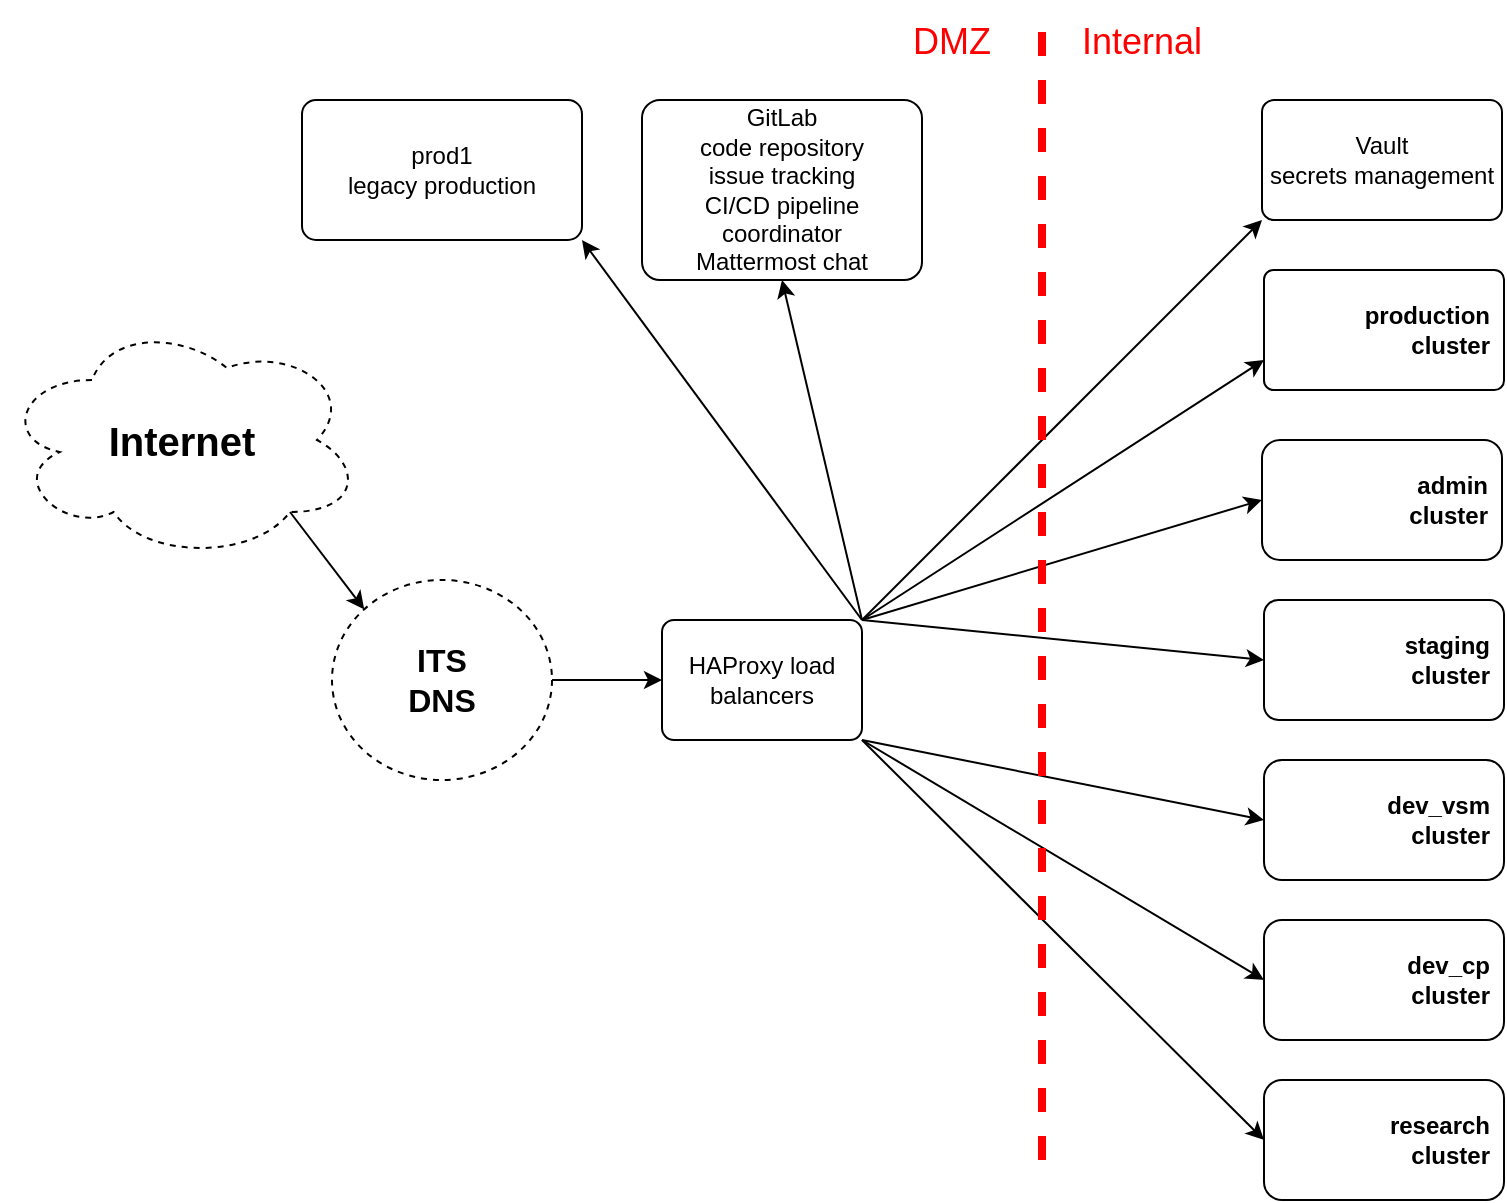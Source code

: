 <mxfile version="16.4.0" type="device"><diagram id="jypZsJmhGCqAaLn2Il6_" name="Page-1"><mxGraphModel dx="1956" dy="829" grid="1" gridSize="10" guides="1" tooltips="1" connect="1" arrows="1" fold="1" page="1" pageScale="1" pageWidth="850" pageHeight="1100" math="0" shadow="0"><root><mxCell id="0"/><mxCell id="1" parent="0"/><mxCell id="ssO4QC-9UpLF29hUccAE-64" style="rounded=0;orthogonalLoop=1;jettySize=auto;html=1;exitX=0.8;exitY=0.8;exitDx=0;exitDy=0;exitPerimeter=0;entryX=0;entryY=0;entryDx=0;entryDy=0;" parent="1" source="ssO4QC-9UpLF29hUccAE-2" target="ssO4QC-9UpLF29hUccAE-63" edge="1"><mxGeometry relative="1" as="geometry"><mxPoint x="-831.25" y="765.5" as="targetPoint"/><mxPoint x="-437.25" y="790" as="sourcePoint"/></mxGeometry></mxCell><mxCell id="ssO4QC-9UpLF29hUccAE-2" value="&lt;b&gt;&lt;font style=&quot;font-size: 20px&quot;&gt;Internet&lt;/font&gt;&lt;/b&gt;" style="ellipse;shape=cloud;whiteSpace=wrap;html=1;align=center;dashed=1;fillColor=none;" parent="1" vertex="1"><mxGeometry x="-440" y="790" width="180" height="120" as="geometry"/></mxCell><mxCell id="ssO4QC-9UpLF29hUccAE-77" style="edgeStyle=none;orthogonalLoop=1;jettySize=auto;html=1;exitX=1;exitY=0;exitDx=0;exitDy=0;entryX=0;entryY=0.5;entryDx=0;entryDy=0;" parent="1" source="ssO4QC-9UpLF29hUccAE-3" target="ssO4QC-9UpLF29hUccAE-33" edge="1"><mxGeometry relative="1" as="geometry"><mxPoint x="-249.5" y="574.0" as="targetPoint"/></mxGeometry></mxCell><mxCell id="ssO4QC-9UpLF29hUccAE-78" style="edgeStyle=none;orthogonalLoop=1;jettySize=auto;html=1;exitX=1;exitY=0;exitDx=0;exitDy=0;entryX=0;entryY=0.75;entryDx=0;entryDy=0;" parent="1" source="ssO4QC-9UpLF29hUccAE-3" target="ssO4QC-9UpLF29hUccAE-26" edge="1"><mxGeometry relative="1" as="geometry"><mxPoint x="34" y="732" as="targetPoint"/></mxGeometry></mxCell><mxCell id="ssO4QC-9UpLF29hUccAE-79" style="edgeStyle=none;orthogonalLoop=1;jettySize=auto;html=1;exitX=1;exitY=0;exitDx=0;exitDy=0;entryX=0;entryY=0.5;entryDx=0;entryDy=0;" parent="1" source="ssO4QC-9UpLF29hUccAE-3" target="ssO4QC-9UpLF29hUccAE-27" edge="1"><mxGeometry relative="1" as="geometry"><mxPoint x="43.5" y="1065" as="sourcePoint"/></mxGeometry></mxCell><mxCell id="ssO4QC-9UpLF29hUccAE-82" style="edgeStyle=none;orthogonalLoop=1;jettySize=auto;html=1;exitX=1;exitY=0;exitDx=0;exitDy=0;entryX=0;entryY=1;entryDx=0;entryDy=0;" parent="1" source="ssO4QC-9UpLF29hUccAE-3" target="ssO4QC-9UpLF29hUccAE-31" edge="1"><mxGeometry relative="1" as="geometry"/></mxCell><mxCell id="ssO4QC-9UpLF29hUccAE-3" value="HAProxy load balancers" style="rounded=1;arcSize=10;whiteSpace=wrap;html=1;align=center;fillColor=none;" parent="1" vertex="1"><mxGeometry x="-110" y="940" width="100" height="60" as="geometry"/></mxCell><mxCell id="ssO4QC-9UpLF29hUccAE-83" style="edgeStyle=none;orthogonalLoop=1;jettySize=auto;html=1;exitX=1;exitY=1;exitDx=0;exitDy=0;entryX=0;entryY=0.5;entryDx=0;entryDy=0;" parent="1" source="ssO4QC-9UpLF29hUccAE-3" target="ssO4QC-9UpLF29hUccAE-28" edge="1"><mxGeometry relative="1" as="geometry"><mxPoint x="43.5" y="1065" as="sourcePoint"/></mxGeometry></mxCell><mxCell id="ssO4QC-9UpLF29hUccAE-84" style="edgeStyle=none;orthogonalLoop=1;jettySize=auto;html=1;exitX=1;exitY=1;exitDx=0;exitDy=0;entryX=0;entryY=0.5;entryDx=0;entryDy=0;" parent="1" source="ssO4QC-9UpLF29hUccAE-3" target="ssO4QC-9UpLF29hUccAE-29" edge="1"><mxGeometry relative="1" as="geometry"><mxPoint x="43.5" y="1065" as="sourcePoint"/></mxGeometry></mxCell><mxCell id="ssO4QC-9UpLF29hUccAE-86" style="edgeStyle=none;orthogonalLoop=1;jettySize=auto;html=1;exitX=1;exitY=1;exitDx=0;exitDy=0;entryX=0;entryY=0.5;entryDx=0;entryDy=0;" parent="1" source="ssO4QC-9UpLF29hUccAE-3" target="ssO4QC-9UpLF29hUccAE-41" edge="1"><mxGeometry relative="1" as="geometry"><mxPoint x="43.5" y="1065" as="sourcePoint"/></mxGeometry></mxCell><mxCell id="ssO4QC-9UpLF29hUccAE-30" value="GitLab&lt;br&gt;code repository&lt;br&gt;issue tracking&lt;br&gt;CI/CD pipeline coordinator&lt;br&gt;Mattermost chat" style="rounded=1;arcSize=10;whiteSpace=wrap;html=1;align=center;fillColor=none;" parent="1" vertex="1"><mxGeometry x="-120" y="680" width="140" height="90" as="geometry"/></mxCell><mxCell id="ssO4QC-9UpLF29hUccAE-31" value="Vault&lt;br&gt;secrets management" style="rounded=1;arcSize=10;whiteSpace=wrap;html=1;align=center;" parent="1" vertex="1"><mxGeometry x="190" y="680" width="120" height="60" as="geometry"/></mxCell><mxCell id="ssO4QC-9UpLF29hUccAE-62" value="prod1&lt;br&gt;legacy production" style="rounded=1;arcSize=10;whiteSpace=wrap;html=1;align=center;fillColor=none;" parent="1" vertex="1"><mxGeometry x="-290" y="680" width="140" height="70" as="geometry"/></mxCell><mxCell id="ssO4QC-9UpLF29hUccAE-69" style="edgeStyle=none;orthogonalLoop=1;jettySize=auto;html=1;entryX=0;entryY=0.5;entryDx=0;entryDy=0;exitX=1;exitY=0.5;exitDx=0;exitDy=0;strokeWidth=1;strokeColor=#000000;" parent="1" source="ssO4QC-9UpLF29hUccAE-63" target="ssO4QC-9UpLF29hUccAE-3" edge="1"><mxGeometry relative="1" as="geometry"><mxPoint x="-671.25" y="820.5" as="sourcePoint"/><mxPoint x="-487.27" y="732.53" as="targetPoint"/></mxGeometry></mxCell><mxCell id="ssO4QC-9UpLF29hUccAE-72" style="edgeStyle=none;orthogonalLoop=1;jettySize=auto;html=1;entryX=1;entryY=1;entryDx=0;entryDy=0;exitX=1;exitY=0;exitDx=0;exitDy=0;" parent="1" source="ssO4QC-9UpLF29hUccAE-3" target="ssO4QC-9UpLF29hUccAE-62" edge="1"><mxGeometry relative="1" as="geometry"><mxPoint x="-147" y="650" as="sourcePoint"/><mxPoint x="343" y="695" as="targetPoint"/></mxGeometry></mxCell><mxCell id="ssO4QC-9UpLF29hUccAE-81" style="edgeStyle=none;orthogonalLoop=1;jettySize=auto;html=1;entryX=0.5;entryY=1;entryDx=0;entryDy=0;exitX=1;exitY=0;exitDx=0;exitDy=0;" parent="1" source="ssO4QC-9UpLF29hUccAE-3" target="ssO4QC-9UpLF29hUccAE-30" edge="1"><mxGeometry relative="1" as="geometry"><mxPoint x="-327" y="860" as="sourcePoint"/></mxGeometry></mxCell><mxCell id="ssO4QC-9UpLF29hUccAE-63" value="&lt;b style=&quot;font-size: 16px&quot;&gt;ITS&lt;br&gt;DNS&lt;/b&gt;" style="ellipse;whiteSpace=wrap;html=1;align=center;dashed=1;rounded=1;fillColor=none;" parent="1" vertex="1"><mxGeometry x="-275" y="920" width="110" height="100" as="geometry"/></mxCell><mxCell id="LwrFlGE9gnEI0ruCcwtA-46" value="&lt;font color=&quot;#ff0000&quot; style=&quot;font-size: 18px&quot;&gt;DMZ&lt;/font&gt;" style="text;html=1;strokeColor=none;fillColor=none;align=center;verticalAlign=middle;whiteSpace=wrap;rounded=0;dashed=1;fontSize=20;labelPosition=center;verticalLabelPosition=middle;" parent="1" vertex="1"><mxGeometry y="630" width="70" height="40" as="geometry"/></mxCell><mxCell id="LwrFlGE9gnEI0ruCcwtA-48" value="&lt;font color=&quot;#ff0000&quot; style=&quot;font-size: 18px&quot;&gt;Internal&lt;/font&gt;" style="text;html=1;strokeColor=none;fillColor=none;align=center;verticalAlign=middle;whiteSpace=wrap;rounded=0;dashed=1;fontSize=20;" parent="1" vertex="1"><mxGeometry x="80" y="630" width="100" height="40" as="geometry"/></mxCell><mxCell id="LwrFlGE9gnEI0ruCcwtA-50" value="" style="endArrow=none;dashed=1;html=1;strokeWidth=4;rounded=1;fontSize=26;fontColor=#FF0000;strokeColor=#FF0000;" parent="1" edge="1"><mxGeometry width="50" height="50" relative="1" as="geometry"><mxPoint x="80" y="1210" as="sourcePoint"/><mxPoint x="80" y="640" as="targetPoint"/></mxGeometry></mxCell><mxCell id="Tzz_31jwssUB7U0g3Mxd-7" value="" style="group" parent="1" vertex="1" connectable="0"><mxGeometry x="190" y="850" width="120" height="60" as="geometry"/></mxCell><mxCell id="ssO4QC-9UpLF29hUccAE-33" value="&lt;b&gt;admin&lt;br&gt;cluster&lt;/b&gt;" style="shape=ext;margin=3;double=0;whiteSpace=wrap;html=1;align=right;fillColor=none;rounded=1;spacingRight=5;" parent="Tzz_31jwssUB7U0g3Mxd-7" vertex="1"><mxGeometry width="120" height="60" as="geometry"/></mxCell><mxCell id="Tzz_31jwssUB7U0g3Mxd-10" value="" style="group" parent="1" vertex="1" connectable="0"><mxGeometry x="191" y="1170" width="120" height="60" as="geometry"/></mxCell><mxCell id="ssO4QC-9UpLF29hUccAE-41" value="&lt;blockquote style=&quot;margin: 0 0 0 40px ; border: none ; padding: 0px&quot;&gt;&lt;/blockquote&gt;&lt;blockquote style=&quot;margin: 0 0 0 40px ; border: none ; padding: 0px&quot;&gt;&lt;/blockquote&gt;&lt;b&gt;research&lt;/b&gt;&lt;br&gt;&lt;b&gt;cluster&lt;/b&gt;" style="shape=ext;margin=3;double=0;whiteSpace=wrap;html=1;align=right;fillColor=none;rounded=1;perimeterSpacing=0;labelPadding=0;noLabel=0;perimeter=rectanglePerimeter;spacingRight=5;" parent="Tzz_31jwssUB7U0g3Mxd-10" vertex="1"><mxGeometry width="120" height="60" as="geometry"/></mxCell><mxCell id="Tzz_31jwssUB7U0g3Mxd-11" value="" style="group" parent="1" vertex="1" connectable="0"><mxGeometry x="191" y="1090" width="120" height="60" as="geometry"/></mxCell><mxCell id="ssO4QC-9UpLF29hUccAE-29" value="&lt;b&gt;dev_cp&lt;br&gt;cluster&lt;/b&gt;" style="shape=ext;margin=3;double=0;whiteSpace=wrap;html=1;align=right;fillColor=none;rounded=1;spacingRight=5;" parent="Tzz_31jwssUB7U0g3Mxd-11" vertex="1"><mxGeometry width="120.0" height="60" as="geometry"/></mxCell><mxCell id="Tzz_31jwssUB7U0g3Mxd-12" value="" style="group" parent="1" vertex="1" connectable="0"><mxGeometry x="191" y="1010" width="120" height="60" as="geometry"/></mxCell><mxCell id="ssO4QC-9UpLF29hUccAE-28" value="&lt;b&gt;dev_vsm&lt;br&gt;cluster&lt;/b&gt;" style="shape=ext;margin=3;double=0;whiteSpace=wrap;html=1;align=right;fillColor=none;rounded=1;spacingRight=5;" parent="Tzz_31jwssUB7U0g3Mxd-12" vertex="1"><mxGeometry width="120.0" height="60" as="geometry"/></mxCell><mxCell id="Tzz_31jwssUB7U0g3Mxd-14" value="" style="group" parent="1" vertex="1" connectable="0"><mxGeometry x="191" y="765" width="120" height="60" as="geometry"/></mxCell><mxCell id="ssO4QC-9UpLF29hUccAE-26" value="&lt;b&gt;production&lt;br&gt;cluster&lt;/b&gt;" style="shape=ext;margin=3;double=0;whiteSpace=wrap;html=1;align=right;fillColor=none;rounded=1;spacingRight=5;arcSize=8;" parent="Tzz_31jwssUB7U0g3Mxd-14" vertex="1"><mxGeometry width="120.0" height="60" as="geometry"/></mxCell><mxCell id="ssO4QC-9UpLF29hUccAE-27" value="&lt;b&gt;staging&lt;br&gt;cluster&lt;/b&gt;" style="shape=ext;margin=3;double=0;whiteSpace=wrap;html=1;align=right;fillColor=none;rounded=1;strokeColor=default;strokeWidth=1;spacingRight=5;arcSize=12;container=0;" parent="1" vertex="1"><mxGeometry x="191" y="930" width="120" height="60" as="geometry"/></mxCell></root></mxGraphModel></diagram></mxfile>